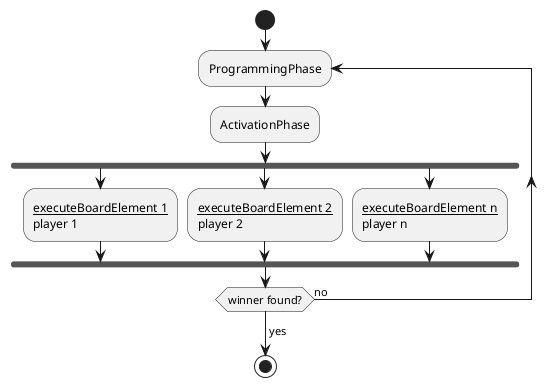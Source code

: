 @startuml
'https://plantuml.com/state-diagram
start
repeat :ProgrammingPhase;
:ActivationPhase;
fork
:__executeBoardElement 1__
player 1;
fork again
:__executeBoardElement 2__
player 2;
fork again
:__executeBoardElement n__
player n;
end fork
repeat while (winner found?) is (no)
-> yes;
stop

@enduml